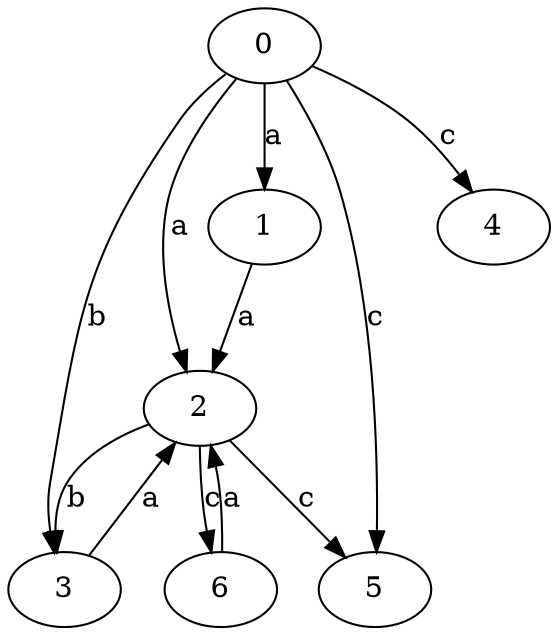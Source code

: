 strict digraph  {
0;
1;
2;
3;
4;
5;
6;
0 -> 1  [label=a];
0 -> 2  [label=a];
0 -> 3  [label=b];
0 -> 4  [label=c];
0 -> 5  [label=c];
1 -> 2  [label=a];
2 -> 3  [label=b];
2 -> 5  [label=c];
2 -> 6  [label=c];
3 -> 2  [label=a];
6 -> 2  [label=a];
}
